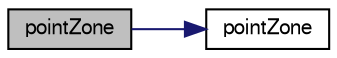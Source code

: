digraph "pointZone"
{
  bgcolor="transparent";
  edge [fontname="FreeSans",fontsize="10",labelfontname="FreeSans",labelfontsize="10"];
  node [fontname="FreeSans",fontsize="10",shape=record];
  rankdir="LR";
  Node4 [label="pointZone",height=0.2,width=0.4,color="black", fillcolor="grey75", style="filled", fontcolor="black"];
  Node4 -> Node5 [color="midnightblue",fontsize="10",style="solid",fontname="FreeSans"];
  Node5 [label="pointZone",height=0.2,width=0.4,color="black",URL="$a27514.html#a62a1edc39bbf859611a3e5af355dfe9d",tooltip="Disallow default bitwise copy construct. "];
}
